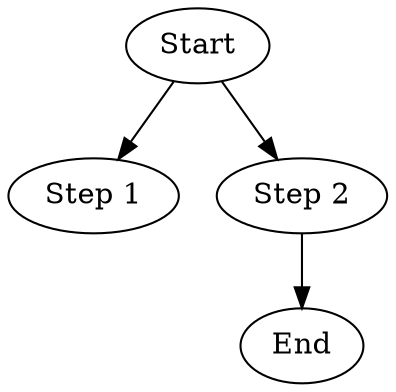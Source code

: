 digraph Flowchart {
	A [label=Start]
	B [label="Step 1"]
	C [label="Step 2"]
	D [label=End]
	A -> B
	A -> C
	C -> D
}

